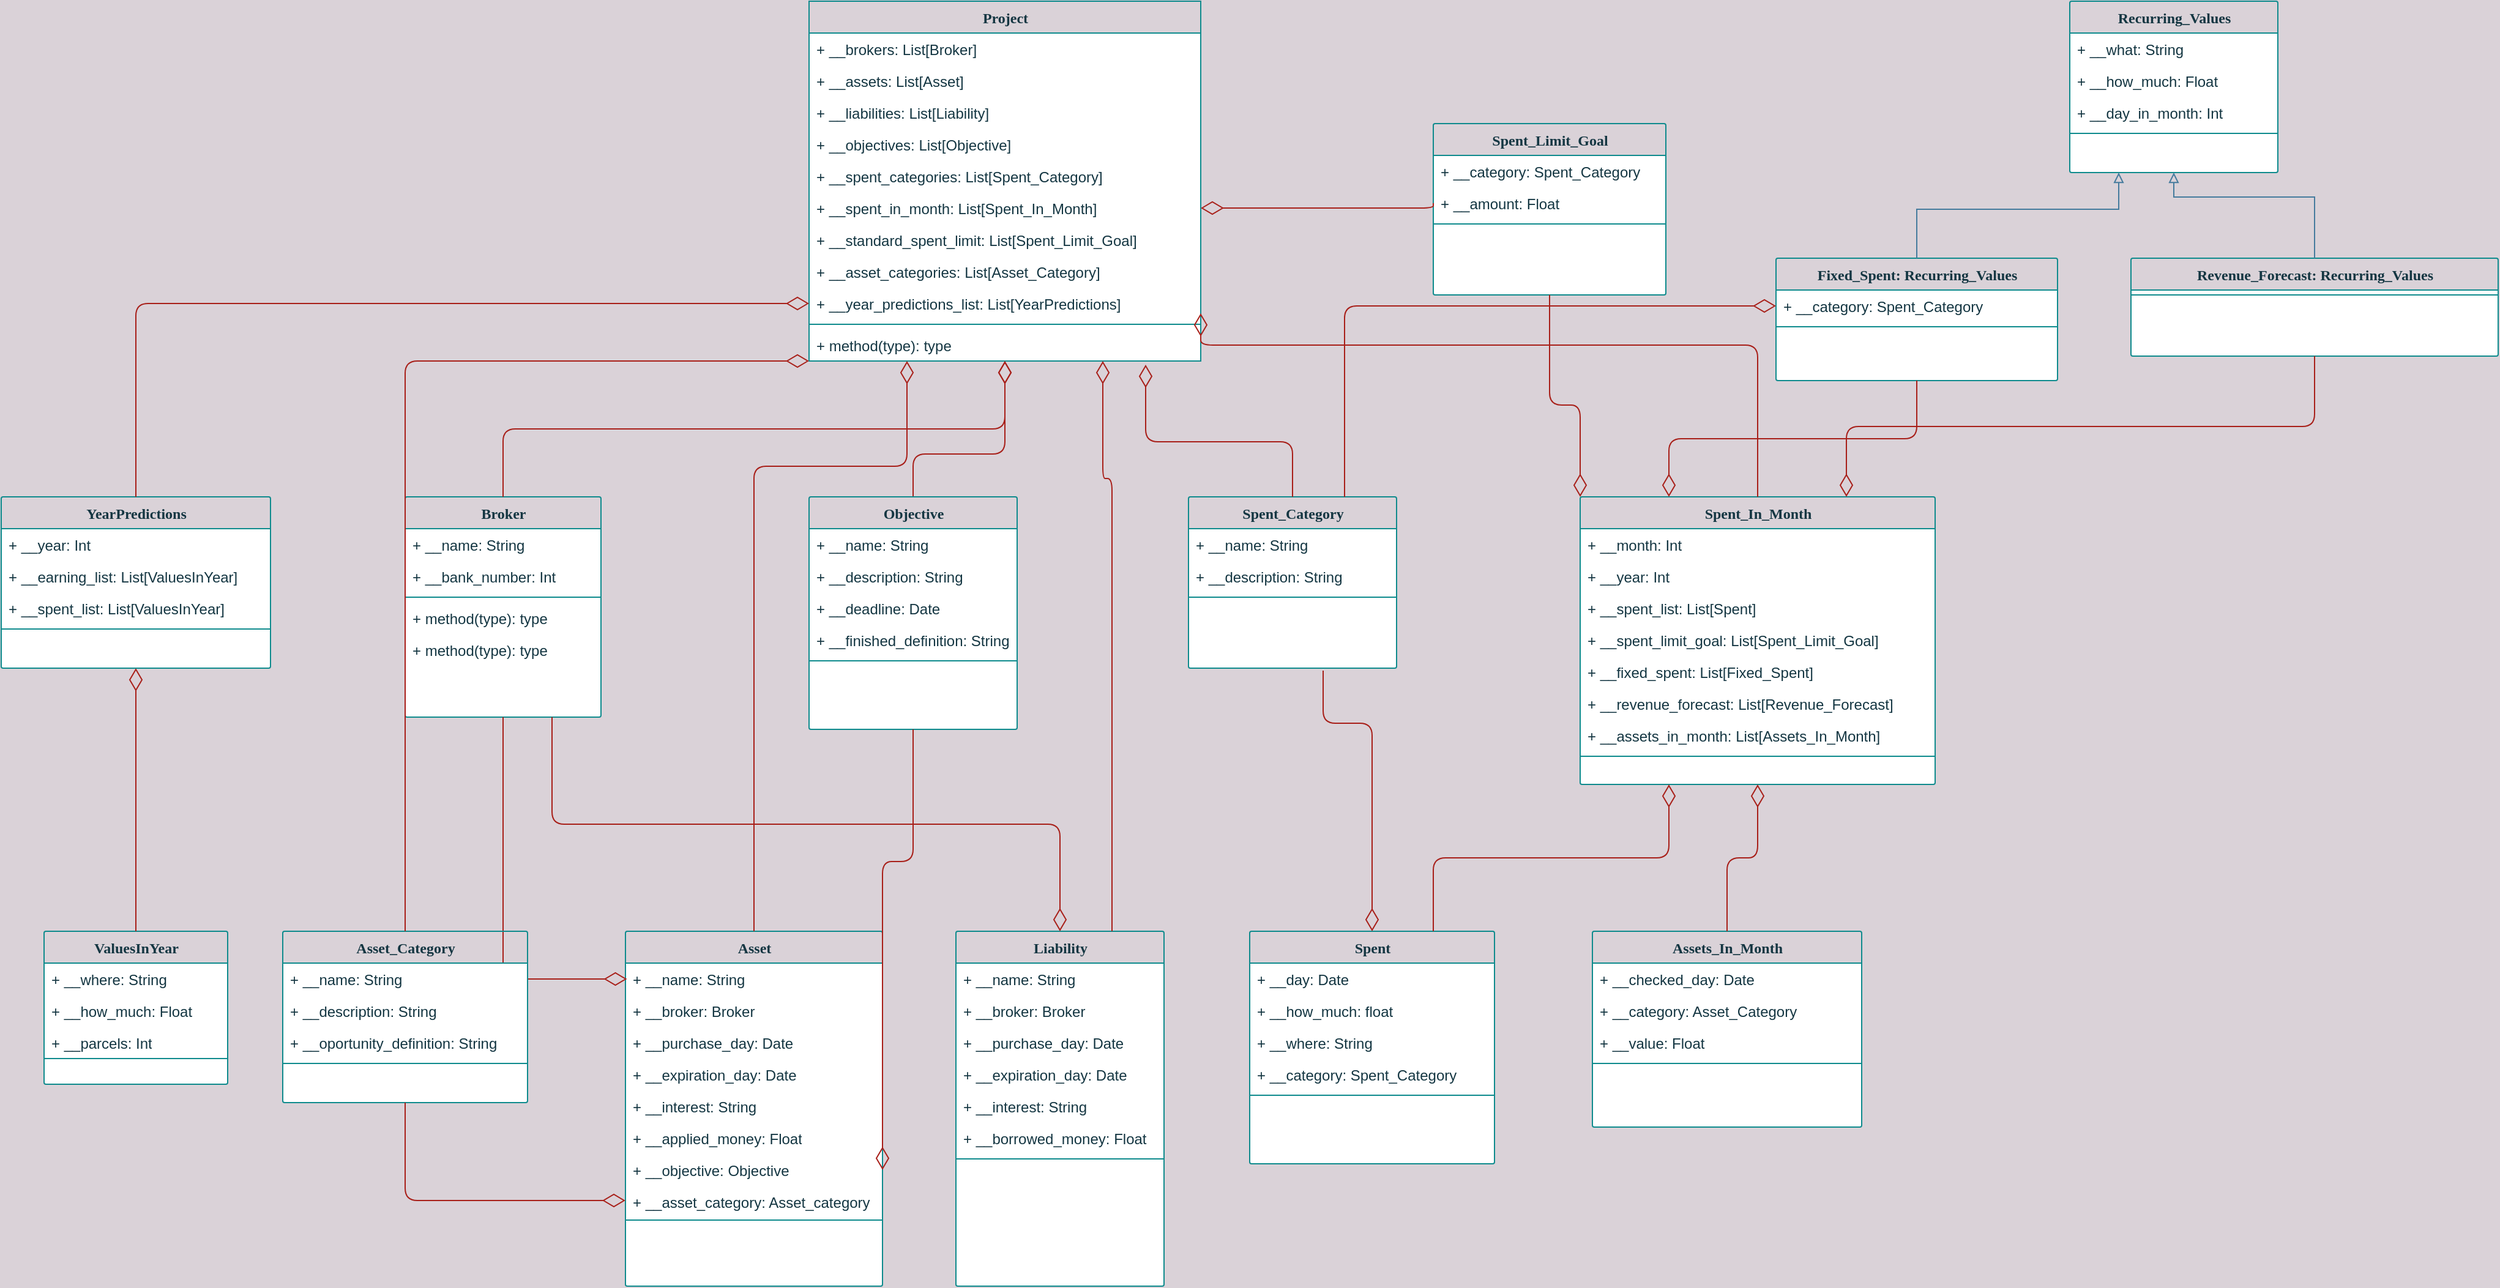 <mxfile version="14.6.12" type="github">
  <diagram name="Page-1" id="9f46799a-70d6-7492-0946-bef42562c5a5">
    <mxGraphModel dx="1038" dy="548" grid="1" gridSize="10" guides="1" tooltips="1" connect="1" arrows="1" fold="1" page="1" pageScale="1" pageWidth="3300" pageHeight="2339" background="#DAD2D8" math="0" shadow="0">
      <root>
        <mxCell id="0" />
        <mxCell id="1" parent="0" />
        <mxCell id="78961159f06e98e8-17" value="Broker" style="swimlane;html=1;fontStyle=1;align=center;verticalAlign=top;childLayout=stackLayout;horizontal=1;startSize=26;horizontalStack=0;resizeParent=1;resizeLast=0;collapsible=1;marginBottom=0;swimlaneFillColor=#ffffff;shadow=0;comic=0;labelBackgroundColor=none;strokeWidth=1;fillColor=none;fontFamily=Verdana;fontSize=12;strokeColor=#0F8B8D;fontColor=#143642;rounded=1;arcSize=2;" parent="1" vertex="1">
          <mxGeometry x="670" y="445" width="160" height="180" as="geometry" />
        </mxCell>
        <mxCell id="78961159f06e98e8-21" value="+ __name: String" style="text;html=1;strokeColor=none;fillColor=none;align=left;verticalAlign=top;spacingLeft=4;spacingRight=4;whiteSpace=wrap;overflow=hidden;rotatable=0;points=[[0,0.5],[1,0.5]];portConstraint=eastwest;fontColor=#143642;rounded=1;" parent="78961159f06e98e8-17" vertex="1">
          <mxGeometry y="26" width="160" height="26" as="geometry" />
        </mxCell>
        <mxCell id="78961159f06e98e8-23" value="+ __bank_number: Int" style="text;html=1;strokeColor=none;fillColor=none;align=left;verticalAlign=top;spacingLeft=4;spacingRight=4;whiteSpace=wrap;overflow=hidden;rotatable=0;points=[[0,0.5],[1,0.5]];portConstraint=eastwest;fontColor=#143642;rounded=1;" parent="78961159f06e98e8-17" vertex="1">
          <mxGeometry y="52" width="160" height="26" as="geometry" />
        </mxCell>
        <mxCell id="78961159f06e98e8-19" value="" style="line;html=1;strokeWidth=1;fillColor=none;align=left;verticalAlign=middle;spacingTop=-1;spacingLeft=3;spacingRight=3;rotatable=0;labelPosition=right;points=[];portConstraint=eastwest;labelBackgroundColor=#DAD2D8;strokeColor=#0F8B8D;fontColor=#143642;rounded=1;" parent="78961159f06e98e8-17" vertex="1">
          <mxGeometry y="78" width="160" height="8" as="geometry" />
        </mxCell>
        <mxCell id="78961159f06e98e8-20" value="+ method(type): type" style="text;html=1;strokeColor=none;fillColor=none;align=left;verticalAlign=top;spacingLeft=4;spacingRight=4;whiteSpace=wrap;overflow=hidden;rotatable=0;points=[[0,0.5],[1,0.5]];portConstraint=eastwest;fontColor=#143642;rounded=1;" parent="78961159f06e98e8-17" vertex="1">
          <mxGeometry y="86" width="160" height="26" as="geometry" />
        </mxCell>
        <mxCell id="78961159f06e98e8-27" value="+ method(type): type" style="text;html=1;strokeColor=none;fillColor=none;align=left;verticalAlign=top;spacingLeft=4;spacingRight=4;whiteSpace=wrap;overflow=hidden;rotatable=0;points=[[0,0.5],[1,0.5]];portConstraint=eastwest;fontColor=#143642;rounded=1;" parent="78961159f06e98e8-17" vertex="1">
          <mxGeometry y="112" width="160" height="26" as="geometry" />
        </mxCell>
        <mxCell id="78961159f06e98e8-30" value="Project" style="swimlane;html=1;fontStyle=1;align=center;verticalAlign=top;childLayout=stackLayout;horizontal=1;startSize=26;horizontalStack=0;resizeParent=1;resizeLast=0;collapsible=1;marginBottom=0;swimlaneFillColor=#ffffff;shadow=0;comic=0;labelBackgroundColor=none;strokeWidth=1;fillColor=none;fontFamily=Verdana;fontSize=12;strokeColor=#0F8B8D;fontColor=#143642;rounded=0;" parent="1" vertex="1">
          <mxGeometry x="1000" y="40" width="320" height="294" as="geometry" />
        </mxCell>
        <mxCell id="78961159f06e98e8-31" value="+ __brokers: List[Broker]" style="text;html=1;strokeColor=none;fillColor=none;align=left;verticalAlign=top;spacingLeft=4;spacingRight=4;whiteSpace=wrap;overflow=hidden;rotatable=0;points=[[0,0.5],[1,0.5]];portConstraint=eastwest;fontColor=#143642;rounded=1;" parent="78961159f06e98e8-30" vertex="1">
          <mxGeometry y="26" width="320" height="26" as="geometry" />
        </mxCell>
        <mxCell id="78961159f06e98e8-32" value="+ __assets: List[Asset]" style="text;html=1;strokeColor=none;fillColor=none;align=left;verticalAlign=top;spacingLeft=4;spacingRight=4;whiteSpace=wrap;overflow=hidden;rotatable=0;points=[[0,0.5],[1,0.5]];portConstraint=eastwest;fontColor=#143642;rounded=1;" parent="78961159f06e98e8-30" vertex="1">
          <mxGeometry y="52" width="320" height="26" as="geometry" />
        </mxCell>
        <mxCell id="78961159f06e98e8-33" value="+ __liabilities: List[Liability]" style="text;html=1;strokeColor=none;fillColor=none;align=left;verticalAlign=top;spacingLeft=4;spacingRight=4;whiteSpace=wrap;overflow=hidden;rotatable=0;points=[[0,0.5],[1,0.5]];portConstraint=eastwest;fontColor=#143642;rounded=1;" parent="78961159f06e98e8-30" vertex="1">
          <mxGeometry y="78" width="320" height="26" as="geometry" />
        </mxCell>
        <mxCell id="78961159f06e98e8-34" value="+ __objectives: List[Objective]" style="text;html=1;strokeColor=none;fillColor=none;align=left;verticalAlign=top;spacingLeft=4;spacingRight=4;whiteSpace=wrap;overflow=hidden;rotatable=0;points=[[0,0.5],[1,0.5]];portConstraint=eastwest;fontColor=#143642;rounded=1;" parent="78961159f06e98e8-30" vertex="1">
          <mxGeometry y="104" width="320" height="26" as="geometry" />
        </mxCell>
        <mxCell id="78961159f06e98e8-36" value="+ __spent_categories: List[Spent_Category]" style="text;html=1;strokeColor=none;fillColor=none;align=left;verticalAlign=top;spacingLeft=4;spacingRight=4;whiteSpace=wrap;overflow=hidden;rotatable=0;points=[[0,0.5],[1,0.5]];portConstraint=eastwest;fontColor=#143642;rounded=1;" parent="78961159f06e98e8-30" vertex="1">
          <mxGeometry y="130" width="320" height="26" as="geometry" />
        </mxCell>
        <mxCell id="78961159f06e98e8-37" value="+ __spent_in_month: List[Spent_In_Month]" style="text;html=1;strokeColor=none;fillColor=none;align=left;verticalAlign=top;spacingLeft=4;spacingRight=4;whiteSpace=wrap;overflow=hidden;rotatable=0;points=[[0,0.5],[1,0.5]];portConstraint=eastwest;fontColor=#143642;rounded=1;" parent="78961159f06e98e8-30" vertex="1">
          <mxGeometry y="156" width="320" height="26" as="geometry" />
        </mxCell>
        <mxCell id="8mu8X8-_DHgMq-4uXrlz-15" value="+ __standard_spent_limit: List[Spent_Limit_Goal]" style="text;html=1;strokeColor=none;fillColor=none;align=left;verticalAlign=top;spacingLeft=4;spacingRight=4;whiteSpace=wrap;overflow=hidden;rotatable=0;points=[[0,0.5],[1,0.5]];portConstraint=eastwest;fontColor=#143642;rounded=1;" parent="78961159f06e98e8-30" vertex="1">
          <mxGeometry y="182" width="320" height="26" as="geometry" />
        </mxCell>
        <mxCell id="nVqzN8JUZWUIULajuUKQ-7" value="+ __asset_categories: List[Asset_Category]" style="text;html=1;strokeColor=none;fillColor=none;align=left;verticalAlign=top;spacingLeft=4;spacingRight=4;whiteSpace=wrap;overflow=hidden;rotatable=0;points=[[0,0.5],[1,0.5]];portConstraint=eastwest;fontColor=#143642;rounded=1;" parent="78961159f06e98e8-30" vertex="1">
          <mxGeometry y="208" width="320" height="26" as="geometry" />
        </mxCell>
        <mxCell id="EI2RTGB2YNUQJExoWmn_-6" value="+ __year_predictions_list: List[YearPredictions]" style="text;html=1;strokeColor=none;fillColor=none;align=left;verticalAlign=top;spacingLeft=4;spacingRight=4;whiteSpace=wrap;overflow=hidden;rotatable=0;points=[[0,0.5],[1,0.5]];portConstraint=eastwest;fontColor=#143642;rounded=1;" parent="78961159f06e98e8-30" vertex="1">
          <mxGeometry y="234" width="320" height="26" as="geometry" />
        </mxCell>
        <mxCell id="78961159f06e98e8-38" value="" style="line;html=1;strokeWidth=1;fillColor=none;align=left;verticalAlign=middle;spacingTop=-1;spacingLeft=3;spacingRight=3;rotatable=0;labelPosition=right;points=[];portConstraint=eastwest;labelBackgroundColor=#DAD2D8;strokeColor=#0F8B8D;fontColor=#143642;rounded=1;" parent="78961159f06e98e8-30" vertex="1">
          <mxGeometry y="260" width="320" height="8" as="geometry" />
        </mxCell>
        <mxCell id="78961159f06e98e8-39" value="+ method(type): type" style="text;html=1;strokeColor=none;fillColor=none;align=left;verticalAlign=top;spacingLeft=4;spacingRight=4;whiteSpace=wrap;overflow=hidden;rotatable=0;points=[[0,0.5],[1,0.5]];portConstraint=eastwest;fontColor=#143642;rounded=1;" parent="78961159f06e98e8-30" vertex="1">
          <mxGeometry y="268" width="320" height="26" as="geometry" />
        </mxCell>
        <mxCell id="78961159f06e98e8-121" style="edgeStyle=elbowEdgeStyle;html=1;labelBackgroundColor=none;startFill=0;startSize=8;endArrow=diamondThin;endFill=0;endSize=16;fontFamily=Verdana;fontSize=12;elbow=vertical;strokeColor=#A8201A;fontColor=#143642;" parent="1" source="78961159f06e98e8-17" target="78961159f06e98e8-30" edge="1">
          <mxGeometry relative="1" as="geometry">
            <mxPoint x="810" y="249.882" as="sourcePoint" />
          </mxGeometry>
        </mxCell>
        <mxCell id="K1kA5L0WdtJhRMj--LdC-1" value="Asset" style="swimlane;html=1;fontStyle=1;align=center;verticalAlign=top;childLayout=stackLayout;horizontal=1;startSize=26;horizontalStack=0;resizeParent=1;resizeLast=0;collapsible=1;marginBottom=0;swimlaneFillColor=#ffffff;shadow=0;comic=0;labelBackgroundColor=none;strokeWidth=1;fillColor=none;fontFamily=Verdana;fontSize=12;strokeColor=#0F8B8D;fontColor=#143642;rounded=1;arcSize=2;" parent="1" vertex="1">
          <mxGeometry x="850" y="800" width="210" height="290" as="geometry" />
        </mxCell>
        <mxCell id="K1kA5L0WdtJhRMj--LdC-2" value="+ __name: String" style="text;html=1;strokeColor=none;fillColor=none;align=left;verticalAlign=top;spacingLeft=4;spacingRight=4;whiteSpace=wrap;overflow=hidden;rotatable=0;points=[[0,0.5],[1,0.5]];portConstraint=eastwest;fontColor=#143642;rounded=1;" parent="K1kA5L0WdtJhRMj--LdC-1" vertex="1">
          <mxGeometry y="26" width="210" height="26" as="geometry" />
        </mxCell>
        <mxCell id="K1kA5L0WdtJhRMj--LdC-3" value="+ __broker: Broker" style="text;html=1;strokeColor=none;fillColor=none;align=left;verticalAlign=top;spacingLeft=4;spacingRight=4;whiteSpace=wrap;overflow=hidden;rotatable=0;points=[[0,0.5],[1,0.5]];portConstraint=eastwest;fontColor=#143642;rounded=1;" parent="K1kA5L0WdtJhRMj--LdC-1" vertex="1">
          <mxGeometry y="52" width="210" height="26" as="geometry" />
        </mxCell>
        <mxCell id="K1kA5L0WdtJhRMj--LdC-7" value="+ __purchase_day: Date" style="text;html=1;strokeColor=none;fillColor=none;align=left;verticalAlign=top;spacingLeft=4;spacingRight=4;whiteSpace=wrap;overflow=hidden;rotatable=0;points=[[0,0.5],[1,0.5]];portConstraint=eastwest;fontColor=#143642;rounded=1;" parent="K1kA5L0WdtJhRMj--LdC-1" vertex="1">
          <mxGeometry y="78" width="210" height="26" as="geometry" />
        </mxCell>
        <mxCell id="K1kA5L0WdtJhRMj--LdC-8" value="+ __expiration_day: Date" style="text;html=1;strokeColor=none;fillColor=none;align=left;verticalAlign=top;spacingLeft=4;spacingRight=4;whiteSpace=wrap;overflow=hidden;rotatable=0;points=[[0,0.5],[1,0.5]];portConstraint=eastwest;fontColor=#143642;rounded=1;" parent="K1kA5L0WdtJhRMj--LdC-1" vertex="1">
          <mxGeometry y="104" width="210" height="26" as="geometry" />
        </mxCell>
        <mxCell id="K1kA5L0WdtJhRMj--LdC-9" value="+ __interest: String" style="text;html=1;strokeColor=none;fillColor=none;align=left;verticalAlign=top;spacingLeft=4;spacingRight=4;whiteSpace=wrap;overflow=hidden;rotatable=0;points=[[0,0.5],[1,0.5]];portConstraint=eastwest;fontColor=#143642;rounded=1;" parent="K1kA5L0WdtJhRMj--LdC-1" vertex="1">
          <mxGeometry y="130" width="210" height="26" as="geometry" />
        </mxCell>
        <mxCell id="K1kA5L0WdtJhRMj--LdC-10" value="+ __applied_money: Float" style="text;html=1;strokeColor=none;fillColor=none;align=left;verticalAlign=top;spacingLeft=4;spacingRight=4;whiteSpace=wrap;overflow=hidden;rotatable=0;points=[[0,0.5],[1,0.5]];portConstraint=eastwest;fontColor=#143642;rounded=1;" parent="K1kA5L0WdtJhRMj--LdC-1" vertex="1">
          <mxGeometry y="156" width="210" height="26" as="geometry" />
        </mxCell>
        <mxCell id="K1kA5L0WdtJhRMj--LdC-29" value="+ __objective: Objective" style="text;html=1;strokeColor=none;fillColor=none;align=left;verticalAlign=top;spacingLeft=4;spacingRight=4;whiteSpace=wrap;overflow=hidden;rotatable=0;points=[[0,0.5],[1,0.5]];portConstraint=eastwest;fontColor=#143642;rounded=1;" parent="K1kA5L0WdtJhRMj--LdC-1" vertex="1">
          <mxGeometry y="182" width="210" height="26" as="geometry" />
        </mxCell>
        <mxCell id="nVqzN8JUZWUIULajuUKQ-5" value="+ __asset_category: Asset_category" style="text;html=1;strokeColor=none;fillColor=none;align=left;verticalAlign=top;spacingLeft=4;spacingRight=4;whiteSpace=wrap;overflow=hidden;rotatable=0;points=[[0,0.5],[1,0.5]];portConstraint=eastwest;fontColor=#143642;rounded=1;" parent="K1kA5L0WdtJhRMj--LdC-1" vertex="1">
          <mxGeometry y="208" width="210" height="24" as="geometry" />
        </mxCell>
        <mxCell id="K1kA5L0WdtJhRMj--LdC-4" value="" style="line;html=1;strokeWidth=1;fillColor=none;align=left;verticalAlign=middle;spacingTop=-1;spacingLeft=3;spacingRight=3;rotatable=0;labelPosition=right;points=[];portConstraint=eastwest;labelBackgroundColor=#DAD2D8;strokeColor=#0F8B8D;fontColor=#143642;rounded=1;" parent="K1kA5L0WdtJhRMj--LdC-1" vertex="1">
          <mxGeometry y="232" width="210" height="8" as="geometry" />
        </mxCell>
        <mxCell id="K1kA5L0WdtJhRMj--LdC-11" style="edgeStyle=elbowEdgeStyle;html=1;labelBackgroundColor=none;startFill=0;startSize=8;endArrow=diamondThin;endFill=0;endSize=16;fontFamily=Verdana;fontSize=12;elbow=vertical;strokeColor=#A8201A;fontColor=#143642;entryX=0.5;entryY=1;entryDx=0;entryDy=0;exitX=0.5;exitY=0;exitDx=0;exitDy=0;" parent="1" source="K1kA5L0WdtJhRMj--LdC-21" target="78961159f06e98e8-30" edge="1">
          <mxGeometry relative="1" as="geometry">
            <mxPoint x="960" y="440" as="sourcePoint" />
            <mxPoint x="1090" y="360" as="targetPoint" />
            <Array as="points">
              <mxPoint x="1020" y="410" />
            </Array>
          </mxGeometry>
        </mxCell>
        <mxCell id="K1kA5L0WdtJhRMj--LdC-12" style="edgeStyle=elbowEdgeStyle;html=1;labelBackgroundColor=none;startFill=0;startSize=8;endArrow=diamondThin;endFill=0;endSize=16;fontFamily=Verdana;fontSize=12;elbow=vertical;strokeColor=#A8201A;fontColor=#143642;exitX=0.5;exitY=1;exitDx=0;exitDy=0;entryX=0.006;entryY=0.5;entryDx=0;entryDy=0;entryPerimeter=0;" parent="1" source="78961159f06e98e8-17" target="K1kA5L0WdtJhRMj--LdC-2" edge="1">
          <mxGeometry relative="1" as="geometry">
            <mxPoint x="760" y="470" as="sourcePoint" />
            <mxPoint x="810" y="856" as="targetPoint" />
            <Array as="points">
              <mxPoint x="790" y="839" />
              <mxPoint x="780" y="780" />
            </Array>
          </mxGeometry>
        </mxCell>
        <mxCell id="K1kA5L0WdtJhRMj--LdC-13" value="Liability" style="swimlane;html=1;fontStyle=1;align=center;verticalAlign=top;childLayout=stackLayout;horizontal=1;startSize=26;horizontalStack=0;resizeParent=1;resizeLast=0;collapsible=1;marginBottom=0;swimlaneFillColor=#ffffff;shadow=0;comic=0;labelBackgroundColor=none;strokeWidth=1;fillColor=none;fontFamily=Verdana;fontSize=12;strokeColor=#0F8B8D;fontColor=#143642;rounded=1;arcSize=2;" parent="1" vertex="1">
          <mxGeometry x="1120" y="800" width="170" height="290" as="geometry" />
        </mxCell>
        <mxCell id="K1kA5L0WdtJhRMj--LdC-14" value="+ __name: String" style="text;html=1;strokeColor=none;fillColor=none;align=left;verticalAlign=top;spacingLeft=4;spacingRight=4;whiteSpace=wrap;overflow=hidden;rotatable=0;points=[[0,0.5],[1,0.5]];portConstraint=eastwest;fontColor=#143642;rounded=1;" parent="K1kA5L0WdtJhRMj--LdC-13" vertex="1">
          <mxGeometry y="26" width="170" height="26" as="geometry" />
        </mxCell>
        <mxCell id="K1kA5L0WdtJhRMj--LdC-15" value="+ __broker: Broker" style="text;html=1;strokeColor=none;fillColor=none;align=left;verticalAlign=top;spacingLeft=4;spacingRight=4;whiteSpace=wrap;overflow=hidden;rotatable=0;points=[[0,0.5],[1,0.5]];portConstraint=eastwest;fontColor=#143642;rounded=1;" parent="K1kA5L0WdtJhRMj--LdC-13" vertex="1">
          <mxGeometry y="52" width="170" height="26" as="geometry" />
        </mxCell>
        <mxCell id="K1kA5L0WdtJhRMj--LdC-16" value="+ __purchase_day: Date" style="text;html=1;strokeColor=none;fillColor=none;align=left;verticalAlign=top;spacingLeft=4;spacingRight=4;whiteSpace=wrap;overflow=hidden;rotatable=0;points=[[0,0.5],[1,0.5]];portConstraint=eastwest;fontColor=#143642;rounded=1;" parent="K1kA5L0WdtJhRMj--LdC-13" vertex="1">
          <mxGeometry y="78" width="170" height="26" as="geometry" />
        </mxCell>
        <mxCell id="K1kA5L0WdtJhRMj--LdC-17" value="+ __expiration_day: Date" style="text;html=1;strokeColor=none;fillColor=none;align=left;verticalAlign=top;spacingLeft=4;spacingRight=4;whiteSpace=wrap;overflow=hidden;rotatable=0;points=[[0,0.5],[1,0.5]];portConstraint=eastwest;fontColor=#143642;rounded=1;" parent="K1kA5L0WdtJhRMj--LdC-13" vertex="1">
          <mxGeometry y="104" width="170" height="26" as="geometry" />
        </mxCell>
        <mxCell id="K1kA5L0WdtJhRMj--LdC-18" value="+ __interest: String" style="text;html=1;strokeColor=none;fillColor=none;align=left;verticalAlign=top;spacingLeft=4;spacingRight=4;whiteSpace=wrap;overflow=hidden;rotatable=0;points=[[0,0.5],[1,0.5]];portConstraint=eastwest;fontColor=#143642;rounded=1;" parent="K1kA5L0WdtJhRMj--LdC-13" vertex="1">
          <mxGeometry y="130" width="170" height="26" as="geometry" />
        </mxCell>
        <mxCell id="K1kA5L0WdtJhRMj--LdC-19" value="+ __borrowed_money: Float" style="text;html=1;strokeColor=none;fillColor=none;align=left;verticalAlign=top;spacingLeft=4;spacingRight=4;whiteSpace=wrap;overflow=hidden;rotatable=0;points=[[0,0.5],[1,0.5]];portConstraint=eastwest;fontColor=#143642;rounded=1;" parent="K1kA5L0WdtJhRMj--LdC-13" vertex="1">
          <mxGeometry y="156" width="170" height="26" as="geometry" />
        </mxCell>
        <mxCell id="K1kA5L0WdtJhRMj--LdC-20" value="" style="line;html=1;strokeWidth=1;fillColor=none;align=left;verticalAlign=middle;spacingTop=-1;spacingLeft=3;spacingRight=3;rotatable=0;labelPosition=right;points=[];portConstraint=eastwest;labelBackgroundColor=#DAD2D8;strokeColor=#0F8B8D;fontColor=#143642;rounded=1;" parent="K1kA5L0WdtJhRMj--LdC-13" vertex="1">
          <mxGeometry y="182" width="170" height="8" as="geometry" />
        </mxCell>
        <mxCell id="K1kA5L0WdtJhRMj--LdC-21" value="Objective" style="swimlane;html=1;fontStyle=1;align=center;verticalAlign=top;childLayout=stackLayout;horizontal=1;startSize=26;horizontalStack=0;resizeParent=1;resizeLast=0;collapsible=1;marginBottom=0;swimlaneFillColor=#ffffff;shadow=0;comic=0;labelBackgroundColor=none;strokeWidth=1;fillColor=none;fontFamily=Verdana;fontSize=12;strokeColor=#0F8B8D;fontColor=#143642;rounded=1;arcSize=2;" parent="1" vertex="1">
          <mxGeometry x="1000" y="445" width="170" height="190" as="geometry" />
        </mxCell>
        <mxCell id="K1kA5L0WdtJhRMj--LdC-22" value="+ __name: String" style="text;html=1;strokeColor=none;fillColor=none;align=left;verticalAlign=top;spacingLeft=4;spacingRight=4;whiteSpace=wrap;overflow=hidden;rotatable=0;points=[[0,0.5],[1,0.5]];portConstraint=eastwest;fontColor=#143642;rounded=1;" parent="K1kA5L0WdtJhRMj--LdC-21" vertex="1">
          <mxGeometry y="26" width="170" height="26" as="geometry" />
        </mxCell>
        <mxCell id="K1kA5L0WdtJhRMj--LdC-23" value="+ __description: String" style="text;html=1;strokeColor=none;fillColor=none;align=left;verticalAlign=top;spacingLeft=4;spacingRight=4;whiteSpace=wrap;overflow=hidden;rotatable=0;points=[[0,0.5],[1,0.5]];portConstraint=eastwest;fontColor=#143642;rounded=1;" parent="K1kA5L0WdtJhRMj--LdC-21" vertex="1">
          <mxGeometry y="52" width="170" height="26" as="geometry" />
        </mxCell>
        <mxCell id="K1kA5L0WdtJhRMj--LdC-24" value="+ __deadline: Date" style="text;html=1;strokeColor=none;fillColor=none;align=left;verticalAlign=top;spacingLeft=4;spacingRight=4;whiteSpace=wrap;overflow=hidden;rotatable=0;points=[[0,0.5],[1,0.5]];portConstraint=eastwest;fontColor=#143642;rounded=1;" parent="K1kA5L0WdtJhRMj--LdC-21" vertex="1">
          <mxGeometry y="78" width="170" height="26" as="geometry" />
        </mxCell>
        <mxCell id="K1kA5L0WdtJhRMj--LdC-25" value="+ __finished_definition: String" style="text;html=1;strokeColor=none;fillColor=none;align=left;verticalAlign=top;spacingLeft=4;spacingRight=4;whiteSpace=wrap;overflow=hidden;rotatable=0;points=[[0,0.5],[1,0.5]];portConstraint=eastwest;fontColor=#143642;rounded=1;" parent="K1kA5L0WdtJhRMj--LdC-21" vertex="1">
          <mxGeometry y="104" width="170" height="26" as="geometry" />
        </mxCell>
        <mxCell id="K1kA5L0WdtJhRMj--LdC-28" value="" style="line;html=1;strokeWidth=1;fillColor=none;align=left;verticalAlign=middle;spacingTop=-1;spacingLeft=3;spacingRight=3;rotatable=0;labelPosition=right;points=[];portConstraint=eastwest;labelBackgroundColor=#DAD2D8;strokeColor=#0F8B8D;fontColor=#143642;rounded=1;" parent="K1kA5L0WdtJhRMj--LdC-21" vertex="1">
          <mxGeometry y="130" width="170" height="8" as="geometry" />
        </mxCell>
        <mxCell id="K1kA5L0WdtJhRMj--LdC-30" value="Spent_Category" style="swimlane;html=1;fontStyle=1;align=center;verticalAlign=top;childLayout=stackLayout;horizontal=1;startSize=26;horizontalStack=0;resizeParent=1;resizeLast=0;collapsible=1;marginBottom=0;swimlaneFillColor=#ffffff;shadow=0;comic=0;labelBackgroundColor=none;strokeWidth=1;fillColor=none;fontFamily=Verdana;fontSize=12;strokeColor=#0F8B8D;fontColor=#143642;rounded=1;arcSize=2;" parent="1" vertex="1">
          <mxGeometry x="1310" y="445" width="170" height="140" as="geometry" />
        </mxCell>
        <mxCell id="K1kA5L0WdtJhRMj--LdC-31" value="+ __name: String" style="text;html=1;strokeColor=none;fillColor=none;align=left;verticalAlign=top;spacingLeft=4;spacingRight=4;whiteSpace=wrap;overflow=hidden;rotatable=0;points=[[0,0.5],[1,0.5]];portConstraint=eastwest;fontColor=#143642;rounded=1;" parent="K1kA5L0WdtJhRMj--LdC-30" vertex="1">
          <mxGeometry y="26" width="170" height="26" as="geometry" />
        </mxCell>
        <mxCell id="K1kA5L0WdtJhRMj--LdC-32" value="+ __description: String" style="text;html=1;strokeColor=none;fillColor=none;align=left;verticalAlign=top;spacingLeft=4;spacingRight=4;whiteSpace=wrap;overflow=hidden;rotatable=0;points=[[0,0.5],[1,0.5]];portConstraint=eastwest;fontColor=#143642;rounded=1;" parent="K1kA5L0WdtJhRMj--LdC-30" vertex="1">
          <mxGeometry y="52" width="170" height="26" as="geometry" />
        </mxCell>
        <mxCell id="K1kA5L0WdtJhRMj--LdC-35" value="" style="line;html=1;strokeWidth=1;fillColor=none;align=left;verticalAlign=middle;spacingTop=-1;spacingLeft=3;spacingRight=3;rotatable=0;labelPosition=right;points=[];portConstraint=eastwest;labelBackgroundColor=#DAD2D8;strokeColor=#0F8B8D;fontColor=#143642;rounded=1;" parent="K1kA5L0WdtJhRMj--LdC-30" vertex="1">
          <mxGeometry y="78" width="170" height="8" as="geometry" />
        </mxCell>
        <mxCell id="K1kA5L0WdtJhRMj--LdC-36" value="Spent_In_Month" style="swimlane;html=1;fontStyle=1;align=center;verticalAlign=top;childLayout=stackLayout;horizontal=1;startSize=26;horizontalStack=0;resizeParent=1;resizeLast=0;collapsible=1;marginBottom=0;swimlaneFillColor=#ffffff;shadow=0;comic=0;labelBackgroundColor=none;strokeWidth=1;fillColor=none;fontFamily=Verdana;fontSize=12;strokeColor=#0F8B8D;fontColor=#143642;rounded=1;arcSize=2;" parent="1" vertex="1">
          <mxGeometry x="1630" y="445" width="290" height="235" as="geometry" />
        </mxCell>
        <mxCell id="8mu8X8-_DHgMq-4uXrlz-17" value="+ __month: Int" style="text;html=1;strokeColor=none;fillColor=none;align=left;verticalAlign=top;spacingLeft=4;spacingRight=4;whiteSpace=wrap;overflow=hidden;rotatable=0;points=[[0,0.5],[1,0.5]];portConstraint=eastwest;fontColor=#143642;rounded=1;" parent="K1kA5L0WdtJhRMj--LdC-36" vertex="1">
          <mxGeometry y="26" width="290" height="26" as="geometry" />
        </mxCell>
        <mxCell id="8mu8X8-_DHgMq-4uXrlz-18" value="+ __year: Int" style="text;html=1;strokeColor=none;fillColor=none;align=left;verticalAlign=top;spacingLeft=4;spacingRight=4;whiteSpace=wrap;overflow=hidden;rotatable=0;points=[[0,0.5],[1,0.5]];portConstraint=eastwest;fontColor=#143642;rounded=1;" parent="K1kA5L0WdtJhRMj--LdC-36" vertex="1">
          <mxGeometry y="52" width="290" height="26" as="geometry" />
        </mxCell>
        <mxCell id="K1kA5L0WdtJhRMj--LdC-37" value="+ __spent_list: List[Spent]" style="text;html=1;strokeColor=none;fillColor=none;align=left;verticalAlign=top;spacingLeft=4;spacingRight=4;whiteSpace=wrap;overflow=hidden;rotatable=0;points=[[0,0.5],[1,0.5]];portConstraint=eastwest;fontColor=#143642;rounded=1;" parent="K1kA5L0WdtJhRMj--LdC-36" vertex="1">
          <mxGeometry y="78" width="290" height="26" as="geometry" />
        </mxCell>
        <mxCell id="K1kA5L0WdtJhRMj--LdC-38" value="+ __spent_limit_goal: List[Spent_Limit_Goal]" style="text;html=1;strokeColor=none;fillColor=none;align=left;verticalAlign=top;spacingLeft=4;spacingRight=4;whiteSpace=wrap;overflow=hidden;rotatable=0;points=[[0,0.5],[1,0.5]];portConstraint=eastwest;fontColor=#143642;rounded=1;" parent="K1kA5L0WdtJhRMj--LdC-36" vertex="1">
          <mxGeometry y="104" width="290" height="26" as="geometry" />
        </mxCell>
        <mxCell id="K1kA5L0WdtJhRMj--LdC-39" value="+ __fixed_spent: List[Fixed_Spent]" style="text;html=1;strokeColor=none;fillColor=none;align=left;verticalAlign=top;spacingLeft=4;spacingRight=4;whiteSpace=wrap;overflow=hidden;rotatable=0;points=[[0,0.5],[1,0.5]];portConstraint=eastwest;fontColor=#143642;rounded=1;" parent="K1kA5L0WdtJhRMj--LdC-36" vertex="1">
          <mxGeometry y="130" width="290" height="26" as="geometry" />
        </mxCell>
        <mxCell id="K1kA5L0WdtJhRMj--LdC-40" value="+ __revenue_forecast: List[Revenue_Forecast]" style="text;html=1;strokeColor=none;fillColor=none;align=left;verticalAlign=top;spacingLeft=4;spacingRight=4;whiteSpace=wrap;overflow=hidden;rotatable=0;points=[[0,0.5],[1,0.5]];portConstraint=eastwest;fontColor=#143642;rounded=1;" parent="K1kA5L0WdtJhRMj--LdC-36" vertex="1">
          <mxGeometry y="156" width="290" height="26" as="geometry" />
        </mxCell>
        <mxCell id="K1kA5L0WdtJhRMj--LdC-41" value="+ __assets_in_month: List[Assets_In_Month]" style="text;html=1;strokeColor=none;fillColor=none;align=left;verticalAlign=top;spacingLeft=4;spacingRight=4;whiteSpace=wrap;overflow=hidden;rotatable=0;points=[[0,0.5],[1,0.5]];portConstraint=eastwest;fontColor=#143642;rounded=1;" parent="K1kA5L0WdtJhRMj--LdC-36" vertex="1">
          <mxGeometry y="182" width="290" height="26" as="geometry" />
        </mxCell>
        <mxCell id="K1kA5L0WdtJhRMj--LdC-43" value="" style="line;html=1;strokeWidth=1;fillColor=none;align=left;verticalAlign=middle;spacingTop=-1;spacingLeft=3;spacingRight=3;rotatable=0;labelPosition=right;points=[];portConstraint=eastwest;labelBackgroundColor=#DAD2D8;strokeColor=#0F8B8D;fontColor=#143642;rounded=1;" parent="K1kA5L0WdtJhRMj--LdC-36" vertex="1">
          <mxGeometry y="208" width="290" height="8" as="geometry" />
        </mxCell>
        <mxCell id="K1kA5L0WdtJhRMj--LdC-44" value="Spent&lt;br&gt;" style="swimlane;html=1;fontStyle=1;align=center;verticalAlign=top;childLayout=stackLayout;horizontal=1;startSize=26;horizontalStack=0;resizeParent=1;resizeLast=0;collapsible=1;marginBottom=0;swimlaneFillColor=#ffffff;shadow=0;comic=0;labelBackgroundColor=none;strokeWidth=1;fillColor=none;fontFamily=Verdana;fontSize=12;strokeColor=#0F8B8D;fontColor=#143642;rounded=1;arcSize=2;" parent="1" vertex="1">
          <mxGeometry x="1360" y="800" width="200" height="190" as="geometry" />
        </mxCell>
        <mxCell id="K1kA5L0WdtJhRMj--LdC-45" value="+ __day: Date" style="text;html=1;strokeColor=none;fillColor=none;align=left;verticalAlign=top;spacingLeft=4;spacingRight=4;whiteSpace=wrap;overflow=hidden;rotatable=0;points=[[0,0.5],[1,0.5]];portConstraint=eastwest;fontColor=#143642;rounded=1;" parent="K1kA5L0WdtJhRMj--LdC-44" vertex="1">
          <mxGeometry y="26" width="200" height="26" as="geometry" />
        </mxCell>
        <mxCell id="K1kA5L0WdtJhRMj--LdC-46" value="+ __how_much: float" style="text;html=1;strokeColor=none;fillColor=none;align=left;verticalAlign=top;spacingLeft=4;spacingRight=4;whiteSpace=wrap;overflow=hidden;rotatable=0;points=[[0,0.5],[1,0.5]];portConstraint=eastwest;fontColor=#143642;rounded=1;" parent="K1kA5L0WdtJhRMj--LdC-44" vertex="1">
          <mxGeometry y="52" width="200" height="26" as="geometry" />
        </mxCell>
        <mxCell id="K1kA5L0WdtJhRMj--LdC-47" value="+ __where: String" style="text;html=1;strokeColor=none;fillColor=none;align=left;verticalAlign=top;spacingLeft=4;spacingRight=4;whiteSpace=wrap;overflow=hidden;rotatable=0;points=[[0,0.5],[1,0.5]];portConstraint=eastwest;fontColor=#143642;rounded=1;" parent="K1kA5L0WdtJhRMj--LdC-44" vertex="1">
          <mxGeometry y="78" width="200" height="26" as="geometry" />
        </mxCell>
        <mxCell id="K1kA5L0WdtJhRMj--LdC-48" value="+ __category: Spent_Category" style="text;html=1;strokeColor=none;fillColor=none;align=left;verticalAlign=top;spacingLeft=4;spacingRight=4;whiteSpace=wrap;overflow=hidden;rotatable=0;points=[[0,0.5],[1,0.5]];portConstraint=eastwest;fontColor=#143642;rounded=1;" parent="K1kA5L0WdtJhRMj--LdC-44" vertex="1">
          <mxGeometry y="104" width="200" height="26" as="geometry" />
        </mxCell>
        <mxCell id="K1kA5L0WdtJhRMj--LdC-51" value="" style="line;html=1;strokeWidth=1;fillColor=none;align=left;verticalAlign=middle;spacingTop=-1;spacingLeft=3;spacingRight=3;rotatable=0;labelPosition=right;points=[];portConstraint=eastwest;labelBackgroundColor=#DAD2D8;strokeColor=#0F8B8D;fontColor=#143642;rounded=1;" parent="K1kA5L0WdtJhRMj--LdC-44" vertex="1">
          <mxGeometry y="130" width="200" height="8" as="geometry" />
        </mxCell>
        <mxCell id="K1kA5L0WdtJhRMj--LdC-52" value="Recurring_Values" style="swimlane;html=1;fontStyle=1;align=center;verticalAlign=top;childLayout=stackLayout;horizontal=1;startSize=26;horizontalStack=0;resizeParent=1;resizeLast=0;collapsible=1;marginBottom=0;swimlaneFillColor=#ffffff;shadow=0;comic=0;labelBackgroundColor=none;strokeWidth=1;fillColor=none;fontFamily=Verdana;fontSize=12;strokeColor=#0F8B8D;fontColor=#143642;rounded=1;arcSize=2;" parent="1" vertex="1">
          <mxGeometry x="2030" y="40" width="170" height="140" as="geometry" />
        </mxCell>
        <mxCell id="K1kA5L0WdtJhRMj--LdC-53" value="+ __what: String" style="text;html=1;strokeColor=none;fillColor=none;align=left;verticalAlign=top;spacingLeft=4;spacingRight=4;whiteSpace=wrap;overflow=hidden;rotatable=0;points=[[0,0.5],[1,0.5]];portConstraint=eastwest;fontColor=#143642;rounded=1;" parent="K1kA5L0WdtJhRMj--LdC-52" vertex="1">
          <mxGeometry y="26" width="170" height="26" as="geometry" />
        </mxCell>
        <mxCell id="K1kA5L0WdtJhRMj--LdC-54" value="+ __how_much: Float" style="text;html=1;strokeColor=none;fillColor=none;align=left;verticalAlign=top;spacingLeft=4;spacingRight=4;whiteSpace=wrap;overflow=hidden;rotatable=0;points=[[0,0.5],[1,0.5]];portConstraint=eastwest;fontColor=#143642;rounded=1;" parent="K1kA5L0WdtJhRMj--LdC-52" vertex="1">
          <mxGeometry y="52" width="170" height="26" as="geometry" />
        </mxCell>
        <mxCell id="K1kA5L0WdtJhRMj--LdC-56" value="+ __day_in_month: Int" style="text;html=1;strokeColor=none;fillColor=none;align=left;verticalAlign=top;spacingLeft=4;spacingRight=4;whiteSpace=wrap;overflow=hidden;rotatable=0;points=[[0,0.5],[1,0.5]];portConstraint=eastwest;fontColor=#143642;rounded=1;" parent="K1kA5L0WdtJhRMj--LdC-52" vertex="1">
          <mxGeometry y="78" width="170" height="26" as="geometry" />
        </mxCell>
        <mxCell id="K1kA5L0WdtJhRMj--LdC-55" value="" style="line;html=1;strokeWidth=1;fillColor=none;align=left;verticalAlign=middle;spacingTop=-1;spacingLeft=3;spacingRight=3;rotatable=0;labelPosition=right;points=[];portConstraint=eastwest;labelBackgroundColor=#DAD2D8;strokeColor=#0F8B8D;fontColor=#143642;rounded=1;" parent="K1kA5L0WdtJhRMj--LdC-52" vertex="1">
          <mxGeometry y="104" width="170" height="8" as="geometry" />
        </mxCell>
        <mxCell id="K1kA5L0WdtJhRMj--LdC-57" value="Fixed_Spent: Recurring_Values" style="swimlane;html=1;fontStyle=1;align=center;verticalAlign=top;childLayout=stackLayout;horizontal=1;startSize=26;horizontalStack=0;resizeParent=1;resizeLast=0;collapsible=1;marginBottom=0;swimlaneFillColor=#ffffff;shadow=0;comic=0;labelBackgroundColor=none;strokeWidth=1;fillColor=none;fontFamily=Verdana;fontSize=12;strokeColor=#0F8B8D;fontColor=#143642;rounded=1;arcSize=2;" parent="1" vertex="1">
          <mxGeometry x="1790" y="250" width="230" height="100" as="geometry" />
        </mxCell>
        <mxCell id="K1kA5L0WdtJhRMj--LdC-60" value="+ __category: Spent_Category" style="text;html=1;strokeColor=none;fillColor=none;align=left;verticalAlign=top;spacingLeft=4;spacingRight=4;whiteSpace=wrap;overflow=hidden;rotatable=0;points=[[0,0.5],[1,0.5]];portConstraint=eastwest;fontColor=#143642;rounded=1;" parent="K1kA5L0WdtJhRMj--LdC-57" vertex="1">
          <mxGeometry y="26" width="230" height="26" as="geometry" />
        </mxCell>
        <mxCell id="K1kA5L0WdtJhRMj--LdC-61" value="" style="line;html=1;strokeWidth=1;fillColor=none;align=left;verticalAlign=middle;spacingTop=-1;spacingLeft=3;spacingRight=3;rotatable=0;labelPosition=right;points=[];portConstraint=eastwest;labelBackgroundColor=#DAD2D8;strokeColor=#0F8B8D;fontColor=#143642;rounded=1;" parent="K1kA5L0WdtJhRMj--LdC-57" vertex="1">
          <mxGeometry y="52" width="230" height="8" as="geometry" />
        </mxCell>
        <mxCell id="K1kA5L0WdtJhRMj--LdC-62" value="Revenue_Forecast: Recurring_Values" style="swimlane;html=1;fontStyle=1;align=center;verticalAlign=top;childLayout=stackLayout;horizontal=1;startSize=26;horizontalStack=0;resizeParent=1;resizeLast=0;collapsible=1;marginBottom=0;swimlaneFillColor=#ffffff;shadow=0;comic=0;labelBackgroundColor=none;strokeWidth=1;fillColor=none;fontFamily=Verdana;fontSize=12;strokeColor=#0F8B8D;fontColor=#143642;rounded=1;arcSize=2;" parent="1" vertex="1">
          <mxGeometry x="2080" y="250" width="300" height="80" as="geometry">
            <mxRectangle x="1169" y="230" width="160" height="30" as="alternateBounds" />
          </mxGeometry>
        </mxCell>
        <mxCell id="K1kA5L0WdtJhRMj--LdC-64" value="" style="line;html=1;strokeWidth=1;fillColor=none;align=left;verticalAlign=middle;spacingTop=-1;spacingLeft=3;spacingRight=3;rotatable=0;labelPosition=right;points=[];portConstraint=eastwest;labelBackgroundColor=#DAD2D8;strokeColor=#0F8B8D;fontColor=#143642;rounded=1;" parent="K1kA5L0WdtJhRMj--LdC-62" vertex="1">
          <mxGeometry y="26" width="300" height="8" as="geometry" />
        </mxCell>
        <mxCell id="K1kA5L0WdtJhRMj--LdC-65" style="edgeStyle=orthogonalEdgeStyle;rounded=0;orthogonalLoop=1;jettySize=auto;html=1;endArrow=block;endFill=0;labelBackgroundColor=#F1FAEE;strokeColor=#457B9D;fontColor=#1D3557;exitX=0.5;exitY=0;exitDx=0;exitDy=0;" parent="1" source="K1kA5L0WdtJhRMj--LdC-57" edge="1">
          <mxGeometry relative="1" as="geometry">
            <mxPoint x="2070" y="180" as="targetPoint" />
            <mxPoint x="1590" y="358.51" as="sourcePoint" />
            <Array as="points">
              <mxPoint x="1905" y="210" />
              <mxPoint x="2070" y="210" />
              <mxPoint x="2070" y="180" />
            </Array>
          </mxGeometry>
        </mxCell>
        <mxCell id="K1kA5L0WdtJhRMj--LdC-67" style="edgeStyle=orthogonalEdgeStyle;rounded=0;orthogonalLoop=1;jettySize=auto;html=1;endArrow=block;endFill=0;labelBackgroundColor=#F1FAEE;strokeColor=#457B9D;fontColor=#1D3557;exitX=0.5;exitY=0;exitDx=0;exitDy=0;entryX=0.5;entryY=1;entryDx=0;entryDy=0;" parent="1" source="K1kA5L0WdtJhRMj--LdC-62" target="K1kA5L0WdtJhRMj--LdC-52" edge="1">
          <mxGeometry relative="1" as="geometry">
            <mxPoint x="1905" y="60" as="targetPoint" />
            <mxPoint x="1800" y="150" as="sourcePoint" />
            <Array as="points">
              <mxPoint x="2230" y="200" />
              <mxPoint x="2115" y="200" />
            </Array>
          </mxGeometry>
        </mxCell>
        <mxCell id="K1kA5L0WdtJhRMj--LdC-68" value="Spent_Limit_Goal" style="swimlane;html=1;fontStyle=1;align=center;verticalAlign=top;childLayout=stackLayout;horizontal=1;startSize=26;horizontalStack=0;resizeParent=1;resizeLast=0;collapsible=1;marginBottom=0;swimlaneFillColor=#ffffff;shadow=0;comic=0;labelBackgroundColor=none;strokeWidth=1;fillColor=none;fontFamily=Verdana;fontSize=12;strokeColor=#0F8B8D;fontColor=#143642;rounded=1;arcSize=2;" parent="1" vertex="1">
          <mxGeometry x="1510" y="140" width="190" height="140" as="geometry">
            <mxRectangle x="1169" y="230" width="160" height="30" as="alternateBounds" />
          </mxGeometry>
        </mxCell>
        <mxCell id="K1kA5L0WdtJhRMj--LdC-70" value="+ __category: Spent_Category" style="text;html=1;strokeColor=none;fillColor=none;align=left;verticalAlign=top;spacingLeft=4;spacingRight=4;whiteSpace=wrap;overflow=hidden;rotatable=0;points=[[0,0.5],[1,0.5]];portConstraint=eastwest;fontColor=#143642;rounded=1;" parent="K1kA5L0WdtJhRMj--LdC-68" vertex="1">
          <mxGeometry y="26" width="190" height="26" as="geometry" />
        </mxCell>
        <mxCell id="K1kA5L0WdtJhRMj--LdC-71" value="+ __amount: Float" style="text;html=1;strokeColor=none;fillColor=none;align=left;verticalAlign=top;spacingLeft=4;spacingRight=4;whiteSpace=wrap;overflow=hidden;rotatable=0;points=[[0,0.5],[1,0.5]];portConstraint=eastwest;fontColor=#143642;rounded=1;" parent="K1kA5L0WdtJhRMj--LdC-68" vertex="1">
          <mxGeometry y="52" width="190" height="26" as="geometry" />
        </mxCell>
        <mxCell id="K1kA5L0WdtJhRMj--LdC-69" value="" style="line;html=1;strokeWidth=1;fillColor=none;align=left;verticalAlign=middle;spacingTop=-1;spacingLeft=3;spacingRight=3;rotatable=0;labelPosition=right;points=[];portConstraint=eastwest;labelBackgroundColor=#DAD2D8;strokeColor=#0F8B8D;fontColor=#143642;rounded=1;" parent="K1kA5L0WdtJhRMj--LdC-68" vertex="1">
          <mxGeometry y="78" width="190" height="8" as="geometry" />
        </mxCell>
        <mxCell id="K1kA5L0WdtJhRMj--LdC-72" value="Assets_In_Month" style="swimlane;html=1;fontStyle=1;align=center;verticalAlign=top;childLayout=stackLayout;horizontal=1;startSize=26;horizontalStack=0;resizeParent=1;resizeLast=0;collapsible=1;marginBottom=0;swimlaneFillColor=#ffffff;shadow=0;comic=0;labelBackgroundColor=none;strokeWidth=1;fillColor=none;fontFamily=Verdana;fontSize=12;strokeColor=#0F8B8D;fontColor=#143642;rounded=1;arcSize=2;" parent="1" vertex="1">
          <mxGeometry x="1640" y="800" width="220" height="160" as="geometry" />
        </mxCell>
        <mxCell id="K1kA5L0WdtJhRMj--LdC-73" value="+ __checked_day: Date" style="text;html=1;strokeColor=none;fillColor=none;align=left;verticalAlign=top;spacingLeft=4;spacingRight=4;whiteSpace=wrap;overflow=hidden;rotatable=0;points=[[0,0.5],[1,0.5]];portConstraint=eastwest;fontColor=#143642;rounded=1;" parent="K1kA5L0WdtJhRMj--LdC-72" vertex="1">
          <mxGeometry y="26" width="220" height="26" as="geometry" />
        </mxCell>
        <mxCell id="K1kA5L0WdtJhRMj--LdC-74" value="+ __category: Asset_Category" style="text;html=1;strokeColor=none;fillColor=none;align=left;verticalAlign=top;spacingLeft=4;spacingRight=4;whiteSpace=wrap;overflow=hidden;rotatable=0;points=[[0,0.5],[1,0.5]];portConstraint=eastwest;fontColor=#143642;rounded=1;" parent="K1kA5L0WdtJhRMj--LdC-72" vertex="1">
          <mxGeometry y="52" width="220" height="26" as="geometry" />
        </mxCell>
        <mxCell id="K1kA5L0WdtJhRMj--LdC-80" value="+ __value: Float" style="text;html=1;strokeColor=none;fillColor=none;align=left;verticalAlign=top;spacingLeft=4;spacingRight=4;whiteSpace=wrap;overflow=hidden;rotatable=0;points=[[0,0.5],[1,0.5]];portConstraint=eastwest;fontColor=#143642;rounded=1;" parent="K1kA5L0WdtJhRMj--LdC-72" vertex="1">
          <mxGeometry y="78" width="220" height="26" as="geometry" />
        </mxCell>
        <mxCell id="K1kA5L0WdtJhRMj--LdC-79" value="" style="line;html=1;strokeWidth=1;fillColor=none;align=left;verticalAlign=middle;spacingTop=-1;spacingLeft=3;spacingRight=3;rotatable=0;labelPosition=right;points=[];portConstraint=eastwest;labelBackgroundColor=#DAD2D8;strokeColor=#0F8B8D;fontColor=#143642;rounded=1;" parent="K1kA5L0WdtJhRMj--LdC-72" vertex="1">
          <mxGeometry y="104" width="220" height="8" as="geometry" />
        </mxCell>
        <mxCell id="8mu8X8-_DHgMq-4uXrlz-1" style="edgeStyle=elbowEdgeStyle;html=1;labelBackgroundColor=none;startFill=0;startSize=8;endArrow=diamondThin;endFill=0;endSize=16;fontFamily=Verdana;fontSize=12;elbow=vertical;strokeColor=#A8201A;fontColor=#143642;entryX=1;entryY=0.5;entryDx=0;entryDy=0;exitX=0.5;exitY=1;exitDx=0;exitDy=0;" parent="1" source="K1kA5L0WdtJhRMj--LdC-21" target="K1kA5L0WdtJhRMj--LdC-29" edge="1">
          <mxGeometry relative="1" as="geometry">
            <mxPoint x="890" y="793" as="sourcePoint" />
            <mxPoint x="1010" y="650" as="targetPoint" />
            <Array as="points">
              <mxPoint x="895" y="743" />
            </Array>
          </mxGeometry>
        </mxCell>
        <mxCell id="8mu8X8-_DHgMq-4uXrlz-3" style="edgeStyle=elbowEdgeStyle;html=1;labelBackgroundColor=none;startFill=0;startSize=8;endArrow=diamondThin;endFill=0;endSize=16;fontFamily=Verdana;fontSize=12;elbow=vertical;strokeColor=#A8201A;fontColor=#143642;entryX=0.5;entryY=0;entryDx=0;entryDy=0;exitX=0.75;exitY=1;exitDx=0;exitDy=0;" parent="1" source="78961159f06e98e8-17" target="K1kA5L0WdtJhRMj--LdC-13" edge="1">
          <mxGeometry relative="1" as="geometry">
            <mxPoint x="820" y="530" as="sourcePoint" />
            <mxPoint x="840" y="875" as="targetPoint" />
          </mxGeometry>
        </mxCell>
        <mxCell id="8mu8X8-_DHgMq-4uXrlz-4" style="edgeStyle=elbowEdgeStyle;html=1;labelBackgroundColor=none;startFill=0;startSize=8;endArrow=diamondThin;endFill=0;endSize=16;fontFamily=Verdana;fontSize=12;elbow=vertical;strokeColor=#A8201A;fontColor=#143642;exitX=0.5;exitY=0;exitDx=0;exitDy=0;entryX=0.25;entryY=1;entryDx=0;entryDy=0;" parent="1" source="K1kA5L0WdtJhRMj--LdC-1" target="78961159f06e98e8-30" edge="1">
          <mxGeometry relative="1" as="geometry">
            <mxPoint x="1095" y="455" as="sourcePoint" />
            <mxPoint x="1140" y="320" as="targetPoint" />
            <Array as="points">
              <mxPoint x="1030" y="420" />
            </Array>
          </mxGeometry>
        </mxCell>
        <mxCell id="8mu8X8-_DHgMq-4uXrlz-5" style="edgeStyle=elbowEdgeStyle;html=1;labelBackgroundColor=none;startFill=0;startSize=8;endArrow=diamondThin;endFill=0;endSize=16;fontFamily=Verdana;fontSize=12;elbow=vertical;strokeColor=#A8201A;fontColor=#143642;exitX=0.75;exitY=0;exitDx=0;exitDy=0;entryX=0.75;entryY=1;entryDx=0;entryDy=0;" parent="1" source="K1kA5L0WdtJhRMj--LdC-13" target="78961159f06e98e8-30" edge="1">
          <mxGeometry relative="1" as="geometry">
            <mxPoint x="920" y="810" as="sourcePoint" />
            <mxPoint x="1077.5" y="327" as="targetPoint" />
            <Array as="points">
              <mxPoint x="1040" y="430" />
            </Array>
          </mxGeometry>
        </mxCell>
        <mxCell id="8mu8X8-_DHgMq-4uXrlz-6" style="edgeStyle=elbowEdgeStyle;html=1;labelBackgroundColor=none;startFill=0;startSize=8;endArrow=diamondThin;endFill=0;endSize=16;fontFamily=Verdana;fontSize=12;elbow=vertical;strokeColor=#A8201A;fontColor=#143642;exitX=0.5;exitY=0;exitDx=0;exitDy=0;" parent="1" source="K1kA5L0WdtJhRMj--LdC-30" edge="1">
          <mxGeometry relative="1" as="geometry">
            <mxPoint x="1197.5" y="820" as="sourcePoint" />
            <mxPoint x="1275" y="337" as="targetPoint" />
            <Array as="points">
              <mxPoint x="1310" y="400" />
            </Array>
          </mxGeometry>
        </mxCell>
        <mxCell id="8mu8X8-_DHgMq-4uXrlz-7" style="edgeStyle=elbowEdgeStyle;html=1;labelBackgroundColor=none;startFill=0;startSize=8;endArrow=diamondThin;endFill=0;endSize=16;fontFamily=Verdana;fontSize=12;elbow=vertical;strokeColor=#A8201A;fontColor=#143642;entryX=0.5;entryY=0;entryDx=0;entryDy=0;" parent="1" target="K1kA5L0WdtJhRMj--LdC-44" edge="1">
          <mxGeometry relative="1" as="geometry">
            <mxPoint x="1420" y="587" as="sourcePoint" />
            <mxPoint x="1700" y="647" as="targetPoint" />
            <Array as="points">
              <mxPoint x="1520" y="630" />
            </Array>
          </mxGeometry>
        </mxCell>
        <mxCell id="8mu8X8-_DHgMq-4uXrlz-8" style="edgeStyle=elbowEdgeStyle;html=1;labelBackgroundColor=none;startFill=0;startSize=8;endArrow=diamondThin;endFill=0;endSize=16;fontFamily=Verdana;fontSize=12;elbow=vertical;strokeColor=#A8201A;fontColor=#143642;exitX=0.5;exitY=0;exitDx=0;exitDy=0;entryX=1;entryY=0.5;entryDx=0;entryDy=0;" parent="1" source="K1kA5L0WdtJhRMj--LdC-36" edge="1">
          <mxGeometry relative="1" as="geometry">
            <mxPoint x="1425" y="455" as="sourcePoint" />
            <mxPoint x="1320" y="295" as="targetPoint" />
            <Array as="points">
              <mxPoint x="1540" y="321" />
            </Array>
          </mxGeometry>
        </mxCell>
        <mxCell id="8mu8X8-_DHgMq-4uXrlz-9" style="edgeStyle=elbowEdgeStyle;html=1;labelBackgroundColor=none;startFill=0;startSize=8;endArrow=diamondThin;endFill=0;endSize=16;fontFamily=Verdana;fontSize=12;elbow=vertical;strokeColor=#A8201A;fontColor=#143642;entryX=0.25;entryY=1;entryDx=0;entryDy=0;exitX=0.75;exitY=0;exitDx=0;exitDy=0;" parent="1" source="K1kA5L0WdtJhRMj--LdC-44" target="K1kA5L0WdtJhRMj--LdC-36" edge="1">
          <mxGeometry relative="1" as="geometry">
            <mxPoint x="1430" y="597" as="sourcePoint" />
            <mxPoint x="1540" y="900" as="targetPoint" />
            <Array as="points" />
          </mxGeometry>
        </mxCell>
        <mxCell id="8mu8X8-_DHgMq-4uXrlz-10" style="edgeStyle=elbowEdgeStyle;html=1;labelBackgroundColor=none;startFill=0;startSize=8;endArrow=diamondThin;endFill=0;endSize=16;fontFamily=Verdana;fontSize=12;elbow=vertical;strokeColor=#A8201A;fontColor=#143642;entryX=0.5;entryY=1;entryDx=0;entryDy=0;exitX=0.5;exitY=0;exitDx=0;exitDy=0;" parent="1" source="K1kA5L0WdtJhRMj--LdC-72" target="K1kA5L0WdtJhRMj--LdC-36" edge="1">
          <mxGeometry relative="1" as="geometry">
            <mxPoint x="1520" y="810" as="sourcePoint" />
            <mxPoint x="1702.5" y="690" as="targetPoint" />
            <Array as="points" />
          </mxGeometry>
        </mxCell>
        <mxCell id="8mu8X8-_DHgMq-4uXrlz-11" style="edgeStyle=elbowEdgeStyle;html=1;labelBackgroundColor=none;startFill=0;startSize=8;endArrow=diamondThin;endFill=0;endSize=16;fontFamily=Verdana;fontSize=12;elbow=vertical;strokeColor=#A8201A;fontColor=#143642;entryX=0.75;entryY=0;entryDx=0;entryDy=0;exitX=0.5;exitY=1;exitDx=0;exitDy=0;" parent="1" source="K1kA5L0WdtJhRMj--LdC-62" target="K1kA5L0WdtJhRMj--LdC-36" edge="1">
          <mxGeometry relative="1" as="geometry">
            <mxPoint x="1735" y="810" as="sourcePoint" />
            <mxPoint x="1765" y="690" as="targetPoint" />
            <Array as="points" />
          </mxGeometry>
        </mxCell>
        <mxCell id="8mu8X8-_DHgMq-4uXrlz-12" style="edgeStyle=elbowEdgeStyle;html=1;labelBackgroundColor=none;startFill=0;startSize=8;endArrow=diamondThin;endFill=0;endSize=16;fontFamily=Verdana;fontSize=12;elbow=vertical;strokeColor=#A8201A;fontColor=#143642;entryX=0.25;entryY=0;entryDx=0;entryDy=0;exitX=0.5;exitY=1;exitDx=0;exitDy=0;" parent="1" source="K1kA5L0WdtJhRMj--LdC-57" target="K1kA5L0WdtJhRMj--LdC-36" edge="1">
          <mxGeometry relative="1" as="geometry">
            <mxPoint x="1900" y="370" as="sourcePoint" />
            <mxPoint x="1827.5" y="455" as="targetPoint" />
            <Array as="points" />
          </mxGeometry>
        </mxCell>
        <mxCell id="8mu8X8-_DHgMq-4uXrlz-13" style="edgeStyle=elbowEdgeStyle;html=1;labelBackgroundColor=none;startFill=0;startSize=8;endArrow=diamondThin;endFill=0;endSize=16;fontFamily=Verdana;fontSize=12;elbow=vertical;strokeColor=#A8201A;fontColor=#143642;entryX=0;entryY=0.5;entryDx=0;entryDy=0;exitX=0.75;exitY=0;exitDx=0;exitDy=0;" parent="1" source="K1kA5L0WdtJhRMj--LdC-30" target="K1kA5L0WdtJhRMj--LdC-60" edge="1">
          <mxGeometry relative="1" as="geometry">
            <mxPoint x="1430" y="597" as="sourcePoint" />
            <mxPoint x="1470" y="810" as="targetPoint" />
            <Array as="points">
              <mxPoint x="1600" y="289" />
            </Array>
          </mxGeometry>
        </mxCell>
        <mxCell id="8mu8X8-_DHgMq-4uXrlz-14" style="edgeStyle=elbowEdgeStyle;html=1;labelBackgroundColor=none;startFill=0;startSize=8;endArrow=diamondThin;endFill=0;endSize=16;fontFamily=Verdana;fontSize=12;elbow=vertical;strokeColor=#A8201A;fontColor=#143642;entryX=1;entryY=0.5;entryDx=0;entryDy=0;exitX=0;exitY=0.5;exitDx=0;exitDy=0;" parent="1" source="K1kA5L0WdtJhRMj--LdC-71" target="78961159f06e98e8-37" edge="1">
          <mxGeometry relative="1" as="geometry">
            <mxPoint x="1490" y="209" as="sourcePoint" />
            <mxPoint x="1260" y="330" as="targetPoint" />
            <Array as="points">
              <mxPoint x="1390" y="209" />
            </Array>
          </mxGeometry>
        </mxCell>
        <mxCell id="8mu8X8-_DHgMq-4uXrlz-16" style="edgeStyle=elbowEdgeStyle;html=1;labelBackgroundColor=none;startFill=0;startSize=8;endArrow=diamondThin;endFill=0;endSize=16;fontFamily=Verdana;fontSize=12;elbow=vertical;strokeColor=#A8201A;fontColor=#143642;entryX=0;entryY=0;entryDx=0;entryDy=0;exitX=0.5;exitY=1;exitDx=0;exitDy=0;" parent="1" source="K1kA5L0WdtJhRMj--LdC-68" target="K1kA5L0WdtJhRMj--LdC-36" edge="1">
          <mxGeometry relative="1" as="geometry">
            <mxPoint x="1520" y="215" as="sourcePoint" />
            <mxPoint x="1330" y="219" as="targetPoint" />
            <Array as="points">
              <mxPoint x="1570" y="370" />
            </Array>
          </mxGeometry>
        </mxCell>
        <mxCell id="nVqzN8JUZWUIULajuUKQ-1" value="Asset_Category" style="swimlane;html=1;fontStyle=1;align=center;verticalAlign=top;childLayout=stackLayout;horizontal=1;startSize=26;horizontalStack=0;resizeParent=1;resizeLast=0;collapsible=1;marginBottom=0;swimlaneFillColor=#ffffff;shadow=0;comic=0;labelBackgroundColor=none;strokeWidth=1;fillColor=none;fontFamily=Verdana;fontSize=12;strokeColor=#0F8B8D;fontColor=#143642;rounded=1;arcSize=2;" parent="1" vertex="1">
          <mxGeometry x="570" y="800" width="200" height="140" as="geometry" />
        </mxCell>
        <mxCell id="nVqzN8JUZWUIULajuUKQ-2" value="+ __name: String" style="text;html=1;strokeColor=none;fillColor=none;align=left;verticalAlign=top;spacingLeft=4;spacingRight=4;whiteSpace=wrap;overflow=hidden;rotatable=0;points=[[0,0.5],[1,0.5]];portConstraint=eastwest;fontColor=#143642;rounded=1;" parent="nVqzN8JUZWUIULajuUKQ-1" vertex="1">
          <mxGeometry y="26" width="200" height="26" as="geometry" />
        </mxCell>
        <mxCell id="nVqzN8JUZWUIULajuUKQ-3" value="+ __description: String" style="text;html=1;strokeColor=none;fillColor=none;align=left;verticalAlign=top;spacingLeft=4;spacingRight=4;whiteSpace=wrap;overflow=hidden;rotatable=0;points=[[0,0.5],[1,0.5]];portConstraint=eastwest;fontColor=#143642;rounded=1;" parent="nVqzN8JUZWUIULajuUKQ-1" vertex="1">
          <mxGeometry y="52" width="200" height="26" as="geometry" />
        </mxCell>
        <mxCell id="d-t8_UoT7E5RDIzXton4-3" value="+ __oportunity_definition: String" style="text;html=1;strokeColor=none;fillColor=none;align=left;verticalAlign=top;spacingLeft=4;spacingRight=4;whiteSpace=wrap;overflow=hidden;rotatable=0;points=[[0,0.5],[1,0.5]];portConstraint=eastwest;fontColor=#143642;rounded=1;" vertex="1" parent="nVqzN8JUZWUIULajuUKQ-1">
          <mxGeometry y="78" width="200" height="26" as="geometry" />
        </mxCell>
        <mxCell id="nVqzN8JUZWUIULajuUKQ-4" value="" style="line;html=1;strokeWidth=1;fillColor=none;align=left;verticalAlign=middle;spacingTop=-1;spacingLeft=3;spacingRight=3;rotatable=0;labelPosition=right;points=[];portConstraint=eastwest;labelBackgroundColor=#DAD2D8;strokeColor=#0F8B8D;fontColor=#143642;rounded=1;" parent="nVqzN8JUZWUIULajuUKQ-1" vertex="1">
          <mxGeometry y="104" width="200" height="8" as="geometry" />
        </mxCell>
        <mxCell id="nVqzN8JUZWUIULajuUKQ-6" style="edgeStyle=elbowEdgeStyle;html=1;labelBackgroundColor=none;startFill=0;startSize=8;endArrow=diamondThin;endFill=0;endSize=16;fontFamily=Verdana;fontSize=12;elbow=vertical;strokeColor=#A8201A;fontColor=#143642;exitX=0.5;exitY=1;exitDx=0;exitDy=0;entryX=0;entryY=0.5;entryDx=0;entryDy=0;" parent="1" source="nVqzN8JUZWUIULajuUKQ-1" target="nVqzN8JUZWUIULajuUKQ-5" edge="1">
          <mxGeometry relative="1" as="geometry">
            <mxPoint x="760" y="635" as="sourcePoint" />
            <mxPoint x="861.26" y="849" as="targetPoint" />
            <Array as="points">
              <mxPoint x="750" y="1020" />
              <mxPoint x="790" y="790" />
            </Array>
          </mxGeometry>
        </mxCell>
        <mxCell id="nVqzN8JUZWUIULajuUKQ-8" style="edgeStyle=elbowEdgeStyle;html=1;labelBackgroundColor=none;startFill=0;startSize=8;endArrow=diamondThin;endFill=0;endSize=16;fontFamily=Verdana;fontSize=12;elbow=vertical;strokeColor=#A8201A;fontColor=#143642;exitX=0.5;exitY=0;exitDx=0;exitDy=0;entryX=0;entryY=1;entryDx=0;entryDy=0;" parent="1" source="nVqzN8JUZWUIULajuUKQ-1" target="78961159f06e98e8-30" edge="1">
          <mxGeometry relative="1" as="geometry">
            <mxPoint x="965" y="810" as="sourcePoint" />
            <mxPoint x="1090" y="344" as="targetPoint" />
            <Array as="points">
              <mxPoint x="830" y="334" />
            </Array>
          </mxGeometry>
        </mxCell>
        <mxCell id="EI2RTGB2YNUQJExoWmn_-1" value="ValuesInYear" style="swimlane;html=1;fontStyle=1;align=center;verticalAlign=top;childLayout=stackLayout;horizontal=1;startSize=26;horizontalStack=0;resizeParent=1;resizeLast=0;collapsible=1;marginBottom=0;swimlaneFillColor=#ffffff;shadow=0;comic=0;labelBackgroundColor=none;strokeWidth=1;fillColor=none;fontFamily=Verdana;fontSize=12;strokeColor=#0F8B8D;fontColor=#143642;rounded=1;arcSize=2;" parent="1" vertex="1">
          <mxGeometry x="375" y="800" width="150" height="125" as="geometry" />
        </mxCell>
        <mxCell id="EI2RTGB2YNUQJExoWmn_-2" value="+ __where: String" style="text;html=1;strokeColor=none;fillColor=none;align=left;verticalAlign=top;spacingLeft=4;spacingRight=4;whiteSpace=wrap;overflow=hidden;rotatable=0;points=[[0,0.5],[1,0.5]];portConstraint=eastwest;fontColor=#143642;rounded=1;" parent="EI2RTGB2YNUQJExoWmn_-1" vertex="1">
          <mxGeometry y="26" width="150" height="26" as="geometry" />
        </mxCell>
        <mxCell id="EI2RTGB2YNUQJExoWmn_-3" value="+ __how_much: Float" style="text;html=1;strokeColor=none;fillColor=none;align=left;verticalAlign=top;spacingLeft=4;spacingRight=4;whiteSpace=wrap;overflow=hidden;rotatable=0;points=[[0,0.5],[1,0.5]];portConstraint=eastwest;fontColor=#143642;rounded=1;" parent="EI2RTGB2YNUQJExoWmn_-1" vertex="1">
          <mxGeometry y="52" width="150" height="26" as="geometry" />
        </mxCell>
        <mxCell id="EI2RTGB2YNUQJExoWmn_-5" value="+ __parcels: Int" style="text;html=1;strokeColor=none;fillColor=none;align=left;verticalAlign=top;spacingLeft=4;spacingRight=4;whiteSpace=wrap;overflow=hidden;rotatable=0;points=[[0,0.5],[1,0.5]];portConstraint=eastwest;fontColor=#143642;rounded=1;" parent="EI2RTGB2YNUQJExoWmn_-1" vertex="1">
          <mxGeometry y="78" width="150" height="22" as="geometry" />
        </mxCell>
        <mxCell id="EI2RTGB2YNUQJExoWmn_-4" value="" style="line;html=1;strokeWidth=1;fillColor=none;align=left;verticalAlign=middle;spacingTop=-1;spacingLeft=3;spacingRight=3;rotatable=0;labelPosition=right;points=[];portConstraint=eastwest;labelBackgroundColor=#DAD2D8;strokeColor=#0F8B8D;fontColor=#143642;rounded=1;" parent="EI2RTGB2YNUQJExoWmn_-1" vertex="1">
          <mxGeometry y="100" width="150" height="8" as="geometry" />
        </mxCell>
        <mxCell id="EI2RTGB2YNUQJExoWmn_-7" style="edgeStyle=elbowEdgeStyle;html=1;labelBackgroundColor=none;startFill=0;startSize=8;endArrow=diamondThin;endFill=0;endSize=16;fontFamily=Verdana;fontSize=12;elbow=vertical;strokeColor=#A8201A;fontColor=#143642;exitX=0.5;exitY=0;exitDx=0;exitDy=0;entryX=0.5;entryY=1;entryDx=0;entryDy=0;" parent="1" source="EI2RTGB2YNUQJExoWmn_-1" target="EI2RTGB2YNUQJExoWmn_-12" edge="1">
          <mxGeometry relative="1" as="geometry">
            <mxPoint x="760" y="455" as="sourcePoint" />
            <mxPoint x="1170" y="344" as="targetPoint" />
            <Array as="points" />
          </mxGeometry>
        </mxCell>
        <mxCell id="EI2RTGB2YNUQJExoWmn_-12" value="YearPredictions" style="swimlane;html=1;fontStyle=1;align=center;verticalAlign=top;childLayout=stackLayout;horizontal=1;startSize=26;horizontalStack=0;resizeParent=1;resizeLast=0;collapsible=1;marginBottom=0;swimlaneFillColor=#ffffff;shadow=0;comic=0;labelBackgroundColor=none;strokeWidth=1;fillColor=none;fontFamily=Verdana;fontSize=12;strokeColor=#0F8B8D;fontColor=#143642;rounded=1;arcSize=2;" parent="1" vertex="1">
          <mxGeometry x="340" y="445" width="220" height="140" as="geometry" />
        </mxCell>
        <mxCell id="EI2RTGB2YNUQJExoWmn_-13" value="+ __year: Int" style="text;html=1;strokeColor=none;fillColor=none;align=left;verticalAlign=top;spacingLeft=4;spacingRight=4;whiteSpace=wrap;overflow=hidden;rotatable=0;points=[[0,0.5],[1,0.5]];portConstraint=eastwest;fontColor=#143642;rounded=1;" parent="EI2RTGB2YNUQJExoWmn_-12" vertex="1">
          <mxGeometry y="26" width="220" height="26" as="geometry" />
        </mxCell>
        <mxCell id="EI2RTGB2YNUQJExoWmn_-18" value="+ __earning_list: List[ValuesInYear]" style="text;html=1;strokeColor=none;fillColor=none;align=left;verticalAlign=top;spacingLeft=4;spacingRight=4;whiteSpace=wrap;overflow=hidden;rotatable=0;points=[[0,0.5],[1,0.5]];portConstraint=eastwest;fontColor=#143642;rounded=1;" parent="EI2RTGB2YNUQJExoWmn_-12" vertex="1">
          <mxGeometry y="52" width="220" height="26" as="geometry" />
        </mxCell>
        <mxCell id="EI2RTGB2YNUQJExoWmn_-19" value="+ __spent_list: List[ValuesInYear]" style="text;html=1;strokeColor=none;fillColor=none;align=left;verticalAlign=top;spacingLeft=4;spacingRight=4;whiteSpace=wrap;overflow=hidden;rotatable=0;points=[[0,0.5],[1,0.5]];portConstraint=eastwest;fontColor=#143642;rounded=1;" parent="EI2RTGB2YNUQJExoWmn_-12" vertex="1">
          <mxGeometry y="78" width="220" height="26" as="geometry" />
        </mxCell>
        <mxCell id="EI2RTGB2YNUQJExoWmn_-20" value="" style="line;html=1;strokeWidth=1;fillColor=none;align=left;verticalAlign=middle;spacingTop=-1;spacingLeft=3;spacingRight=3;rotatable=0;labelPosition=right;points=[];portConstraint=eastwest;labelBackgroundColor=#DAD2D8;strokeColor=#0F8B8D;fontColor=#143642;rounded=1;" parent="EI2RTGB2YNUQJExoWmn_-12" vertex="1">
          <mxGeometry y="104" width="220" height="8" as="geometry" />
        </mxCell>
        <mxCell id="EI2RTGB2YNUQJExoWmn_-21" style="edgeStyle=elbowEdgeStyle;html=1;labelBackgroundColor=none;startFill=0;startSize=8;endArrow=diamondThin;endFill=0;endSize=16;fontFamily=Verdana;fontSize=12;elbow=vertical;strokeColor=#A8201A;fontColor=#143642;exitX=0.5;exitY=0;exitDx=0;exitDy=0;entryX=0;entryY=0.5;entryDx=0;entryDy=0;" parent="1" source="EI2RTGB2YNUQJExoWmn_-12" target="EI2RTGB2YNUQJExoWmn_-6" edge="1">
          <mxGeometry relative="1" as="geometry">
            <mxPoint x="760" y="455" as="sourcePoint" />
            <mxPoint x="1170" y="344" as="targetPoint" />
            <Array as="points">
              <mxPoint x="720" y="287" />
            </Array>
          </mxGeometry>
        </mxCell>
      </root>
    </mxGraphModel>
  </diagram>
</mxfile>
